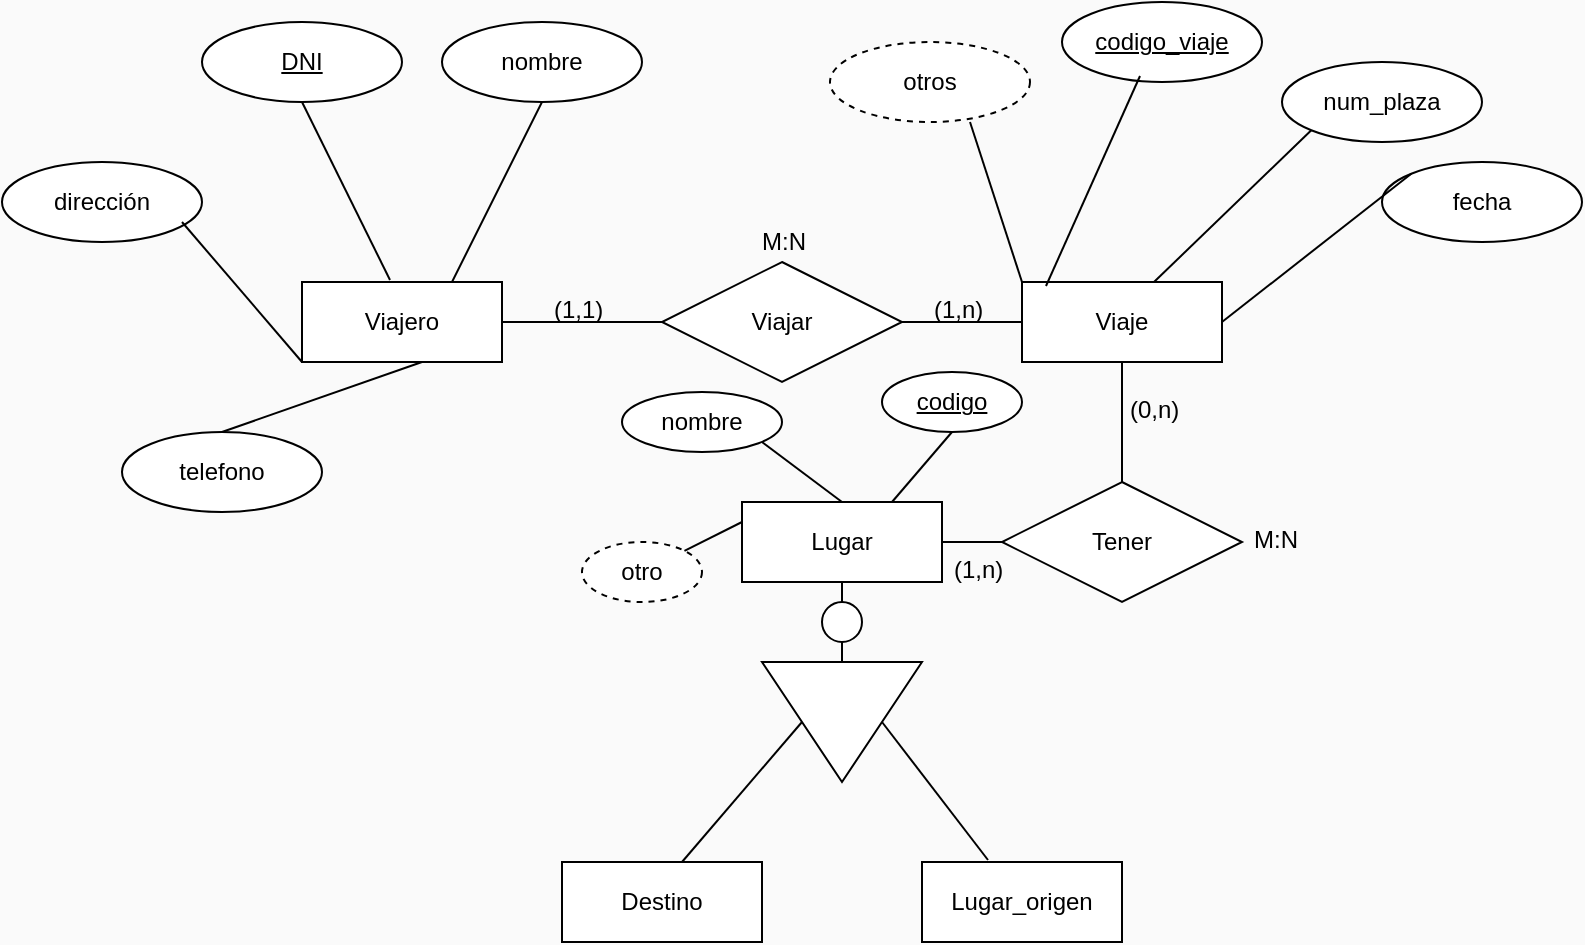 <mxfile>
    <diagram id="9gmPtXRNc9jEOyeB7arF" name="Page-1">
        <mxGraphModel dx="1783" dy="683" grid="1" gridSize="10" guides="1" tooltips="1" connect="1" arrows="1" fold="1" page="1" pageScale="1" pageWidth="850" pageHeight="1100" background="light-dark(#fafafa, #121212)" math="0" shadow="0">
            <root>
                <mxCell id="0"/>
                <mxCell id="1" parent="0"/>
                <mxCell id="3" value="Viajero" style="whiteSpace=wrap;html=1;align=center;" vertex="1" parent="1">
                    <mxGeometry x="80" y="190" width="100" height="40" as="geometry"/>
                </mxCell>
                <mxCell id="5" value="Viajar" style="shape=rhombus;perimeter=rhombusPerimeter;whiteSpace=wrap;html=1;align=center;" vertex="1" parent="1">
                    <mxGeometry x="260" y="180" width="120" height="60" as="geometry"/>
                </mxCell>
                <mxCell id="6" value="Viaje" style="whiteSpace=wrap;html=1;align=center;" vertex="1" parent="1">
                    <mxGeometry x="440" y="190" width="100" height="40" as="geometry"/>
                </mxCell>
                <mxCell id="11" value="Tener" style="shape=rhombus;perimeter=rhombusPerimeter;whiteSpace=wrap;html=1;align=center;" vertex="1" parent="1">
                    <mxGeometry x="430" y="290" width="120" height="60" as="geometry"/>
                </mxCell>
                <mxCell id="13" value="Lugar" style="whiteSpace=wrap;html=1;align=center;" vertex="1" parent="1">
                    <mxGeometry x="300" y="300" width="100" height="40" as="geometry"/>
                </mxCell>
                <mxCell id="14" value="" style="triangle;whiteSpace=wrap;html=1;rotation=90;" vertex="1" parent="1">
                    <mxGeometry x="320" y="370" width="60" height="80" as="geometry"/>
                </mxCell>
                <mxCell id="18" value="Destino" style="whiteSpace=wrap;html=1;align=center;" vertex="1" parent="1">
                    <mxGeometry x="210" y="480" width="100" height="40" as="geometry"/>
                </mxCell>
                <mxCell id="19" value="Lugar_origen" style="whiteSpace=wrap;html=1;align=center;" vertex="1" parent="1">
                    <mxGeometry x="390" y="480" width="100" height="40" as="geometry"/>
                </mxCell>
                <mxCell id="20" value="DNI" style="ellipse;whiteSpace=wrap;html=1;align=center;fontStyle=4;" vertex="1" parent="1">
                    <mxGeometry x="30" y="60" width="100" height="40" as="geometry"/>
                </mxCell>
                <mxCell id="22" value="nombre" style="ellipse;whiteSpace=wrap;html=1;align=center;" vertex="1" parent="1">
                    <mxGeometry x="150" y="60" width="100" height="40" as="geometry"/>
                </mxCell>
                <mxCell id="25" value="dirección" style="ellipse;whiteSpace=wrap;html=1;align=center;" vertex="1" parent="1">
                    <mxGeometry x="-70" y="130" width="100" height="40" as="geometry"/>
                </mxCell>
                <mxCell id="27" value="telefono" style="ellipse;whiteSpace=wrap;html=1;align=center;" vertex="1" parent="1">
                    <mxGeometry x="-10" y="265" width="100" height="40" as="geometry"/>
                </mxCell>
                <mxCell id="29" value="codigo_viaje" style="ellipse;whiteSpace=wrap;html=1;align=center;fontStyle=4;" vertex="1" parent="1">
                    <mxGeometry x="460" y="50" width="100" height="40" as="geometry"/>
                </mxCell>
                <mxCell id="31" value="num_plaza" style="ellipse;whiteSpace=wrap;html=1;align=center;" vertex="1" parent="1">
                    <mxGeometry x="570" y="80" width="100" height="40" as="geometry"/>
                </mxCell>
                <mxCell id="33" value="fecha" style="ellipse;whiteSpace=wrap;html=1;align=center;" vertex="1" parent="1">
                    <mxGeometry x="620" y="130" width="100" height="40" as="geometry"/>
                </mxCell>
                <mxCell id="35" value="otros" style="ellipse;whiteSpace=wrap;html=1;align=center;dashed=1;" vertex="1" parent="1">
                    <mxGeometry x="344" y="70" width="100" height="40" as="geometry"/>
                </mxCell>
                <mxCell id="37" value="codigo" style="ellipse;whiteSpace=wrap;html=1;align=center;fontStyle=4;" vertex="1" parent="1">
                    <mxGeometry x="370" y="235" width="70" height="30" as="geometry"/>
                </mxCell>
                <mxCell id="39" value="nombre" style="ellipse;whiteSpace=wrap;html=1;align=center;" vertex="1" parent="1">
                    <mxGeometry x="240" y="245" width="80" height="30" as="geometry"/>
                </mxCell>
                <mxCell id="42" value="otro" style="ellipse;whiteSpace=wrap;html=1;align=center;dashed=1;" vertex="1" parent="1">
                    <mxGeometry x="220" y="320" width="60" height="30" as="geometry"/>
                </mxCell>
                <mxCell id="44" value="(1,1)" style="text;strokeColor=none;fillColor=none;spacingLeft=4;spacingRight=4;overflow=hidden;rotatable=0;points=[[0,0.5],[1,0.5]];portConstraint=eastwest;fontSize=12;whiteSpace=wrap;html=1;" vertex="1" parent="1">
                    <mxGeometry x="200" y="190" width="40" height="30" as="geometry"/>
                </mxCell>
                <mxCell id="45" value="(1,n)" style="text;strokeColor=none;fillColor=none;spacingLeft=4;spacingRight=4;overflow=hidden;rotatable=0;points=[[0,0.5],[1,0.5]];portConstraint=eastwest;fontSize=12;whiteSpace=wrap;html=1;" vertex="1" parent="1">
                    <mxGeometry x="390" y="190" width="40" height="30" as="geometry"/>
                </mxCell>
                <mxCell id="46" value="M:N" style="text;strokeColor=none;fillColor=none;spacingLeft=4;spacingRight=4;overflow=hidden;rotatable=0;points=[[0,0.5],[1,0.5]];portConstraint=eastwest;fontSize=12;whiteSpace=wrap;html=1;" vertex="1" parent="1">
                    <mxGeometry x="304" y="156" width="40" height="30" as="geometry"/>
                </mxCell>
                <mxCell id="47" value="(0,n)" style="text;strokeColor=none;fillColor=none;spacingLeft=4;spacingRight=4;overflow=hidden;rotatable=0;points=[[0,0.5],[1,0.5]];portConstraint=eastwest;fontSize=12;whiteSpace=wrap;html=1;" vertex="1" parent="1">
                    <mxGeometry x="488" y="240" width="40" height="30" as="geometry"/>
                </mxCell>
                <mxCell id="48" value="(1,n)" style="text;strokeColor=none;fillColor=none;spacingLeft=4;spacingRight=4;overflow=hidden;rotatable=0;points=[[0,0.5],[1,0.5]];portConstraint=eastwest;fontSize=12;whiteSpace=wrap;html=1;" vertex="1" parent="1">
                    <mxGeometry x="400" y="320" width="40" height="30" as="geometry"/>
                </mxCell>
                <mxCell id="49" value="M:N" style="text;strokeColor=none;fillColor=none;spacingLeft=4;spacingRight=4;overflow=hidden;rotatable=0;points=[[0,0.5],[1,0.5]];portConstraint=eastwest;fontSize=12;whiteSpace=wrap;html=1;" vertex="1" parent="1">
                    <mxGeometry x="550" y="305" width="40" height="30" as="geometry"/>
                </mxCell>
                <mxCell id="51" value="" style="endArrow=none;html=1;rounded=0;entryX=0.5;entryY=1;entryDx=0;entryDy=0;exitX=0.75;exitY=0;exitDx=0;exitDy=0;" edge="1" parent="1" source="3" target="22">
                    <mxGeometry relative="1" as="geometry">
                        <mxPoint x="80" y="160" as="sourcePoint"/>
                        <mxPoint x="240" y="160" as="targetPoint"/>
                    </mxGeometry>
                </mxCell>
                <mxCell id="52" value="" style="endArrow=none;html=1;rounded=0;exitX=0.5;exitY=1;exitDx=0;exitDy=0;entryX=0.44;entryY=-0.025;entryDx=0;entryDy=0;entryPerimeter=0;" edge="1" parent="1" source="20" target="3">
                    <mxGeometry relative="1" as="geometry">
                        <mxPoint x="70" y="179" as="sourcePoint"/>
                        <mxPoint x="230" y="179" as="targetPoint"/>
                    </mxGeometry>
                </mxCell>
                <mxCell id="53" value="" style="endArrow=none;html=1;rounded=0;exitX=0.6;exitY=1;exitDx=0;exitDy=0;exitPerimeter=0;entryX=0.5;entryY=0;entryDx=0;entryDy=0;" edge="1" parent="1" source="3" target="27">
                    <mxGeometry relative="1" as="geometry">
                        <mxPoint x="120" y="265" as="sourcePoint"/>
                        <mxPoint x="280" y="265" as="targetPoint"/>
                    </mxGeometry>
                </mxCell>
                <mxCell id="54" value="" style="endArrow=none;html=1;rounded=0;exitX=0;exitY=1;exitDx=0;exitDy=0;" edge="1" parent="1" source="3">
                    <mxGeometry relative="1" as="geometry">
                        <mxPoint x="70" y="239" as="sourcePoint"/>
                        <mxPoint x="20" y="160" as="targetPoint"/>
                    </mxGeometry>
                </mxCell>
                <mxCell id="55" value="" style="endArrow=none;html=1;rounded=0;exitX=1;exitY=0.5;exitDx=0;exitDy=0;entryX=0;entryY=0.5;entryDx=0;entryDy=0;" edge="1" parent="1" source="3" target="5">
                    <mxGeometry relative="1" as="geometry">
                        <mxPoint x="230" y="320" as="sourcePoint"/>
                        <mxPoint x="390" y="320" as="targetPoint"/>
                    </mxGeometry>
                </mxCell>
                <mxCell id="56" value="" style="endArrow=none;html=1;rounded=0;exitX=1;exitY=0.5;exitDx=0;exitDy=0;entryX=0;entryY=0.5;entryDx=0;entryDy=0;" edge="1" parent="1" source="5" target="6">
                    <mxGeometry relative="1" as="geometry">
                        <mxPoint x="230" y="320" as="sourcePoint"/>
                        <mxPoint x="390" y="320" as="targetPoint"/>
                    </mxGeometry>
                </mxCell>
                <mxCell id="57" value="" style="endArrow=none;html=1;rounded=0;entryX=0.39;entryY=0.925;entryDx=0;entryDy=0;entryPerimeter=0;exitX=0.12;exitY=0.05;exitDx=0;exitDy=0;exitPerimeter=0;" edge="1" parent="1" source="6" target="29">
                    <mxGeometry relative="1" as="geometry">
                        <mxPoint x="230" y="320" as="sourcePoint"/>
                        <mxPoint x="390" y="320" as="targetPoint"/>
                    </mxGeometry>
                </mxCell>
                <mxCell id="58" value="" style="endArrow=none;html=1;rounded=0;entryX=0;entryY=1;entryDx=0;entryDy=0;exitX=0.66;exitY=0;exitDx=0;exitDy=0;exitPerimeter=0;" edge="1" parent="1" source="6" target="31">
                    <mxGeometry relative="1" as="geometry">
                        <mxPoint x="230" y="320" as="sourcePoint"/>
                        <mxPoint x="390" y="320" as="targetPoint"/>
                    </mxGeometry>
                </mxCell>
                <mxCell id="59" value="" style="endArrow=none;html=1;rounded=0;entryX=0;entryY=0;entryDx=0;entryDy=0;exitX=1;exitY=0.5;exitDx=0;exitDy=0;" edge="1" parent="1" source="6" target="33">
                    <mxGeometry relative="1" as="geometry">
                        <mxPoint x="230" y="320" as="sourcePoint"/>
                        <mxPoint x="390" y="320" as="targetPoint"/>
                    </mxGeometry>
                </mxCell>
                <mxCell id="60" value="" style="endArrow=none;html=1;rounded=0;exitX=0;exitY=0;exitDx=0;exitDy=0;entryX=0.7;entryY=1;entryDx=0;entryDy=0;entryPerimeter=0;" edge="1" parent="1" source="6" target="35">
                    <mxGeometry relative="1" as="geometry">
                        <mxPoint x="230" y="320" as="sourcePoint"/>
                        <mxPoint x="410" y="140" as="targetPoint"/>
                    </mxGeometry>
                </mxCell>
                <mxCell id="61" value="" style="endArrow=none;html=1;rounded=0;entryX=0.5;entryY=1;entryDx=0;entryDy=0;exitX=0.5;exitY=0;exitDx=0;exitDy=0;" edge="1" parent="1" source="11" target="6">
                    <mxGeometry relative="1" as="geometry">
                        <mxPoint x="230" y="320" as="sourcePoint"/>
                        <mxPoint x="390" y="320" as="targetPoint"/>
                    </mxGeometry>
                </mxCell>
                <mxCell id="62" value="" style="endArrow=none;html=1;rounded=0;entryX=0;entryY=0.5;entryDx=0;entryDy=0;exitX=1;exitY=0.5;exitDx=0;exitDy=0;" edge="1" parent="1" source="13" target="11">
                    <mxGeometry relative="1" as="geometry">
                        <mxPoint x="230" y="320" as="sourcePoint"/>
                        <mxPoint x="390" y="320" as="targetPoint"/>
                    </mxGeometry>
                </mxCell>
                <mxCell id="63" value="" style="endArrow=none;html=1;rounded=0;entryX=0.5;entryY=1;entryDx=0;entryDy=0;exitX=0.75;exitY=0;exitDx=0;exitDy=0;" edge="1" parent="1" source="13" target="37">
                    <mxGeometry relative="1" as="geometry">
                        <mxPoint x="230" y="320" as="sourcePoint"/>
                        <mxPoint x="390" y="320" as="targetPoint"/>
                    </mxGeometry>
                </mxCell>
                <mxCell id="64" value="" style="endArrow=none;html=1;rounded=0;entryX=0.875;entryY=0.833;entryDx=0;entryDy=0;entryPerimeter=0;exitX=0.5;exitY=0;exitDx=0;exitDy=0;" edge="1" parent="1" source="13" target="39">
                    <mxGeometry relative="1" as="geometry">
                        <mxPoint x="230" y="320" as="sourcePoint"/>
                        <mxPoint x="390" y="320" as="targetPoint"/>
                    </mxGeometry>
                </mxCell>
                <mxCell id="65" value="" style="endArrow=none;html=1;rounded=0;exitX=1;exitY=0;exitDx=0;exitDy=0;entryX=0;entryY=0.25;entryDx=0;entryDy=0;" edge="1" parent="1" source="42" target="13">
                    <mxGeometry relative="1" as="geometry">
                        <mxPoint x="230" y="320" as="sourcePoint"/>
                        <mxPoint x="390" y="320" as="targetPoint"/>
                    </mxGeometry>
                </mxCell>
                <mxCell id="66" value="" style="endArrow=none;html=1;rounded=0;entryX=0.5;entryY=1;entryDx=0;entryDy=0;exitX=0;exitY=0.5;exitDx=0;exitDy=0;" edge="1" parent="1" source="14" target="13">
                    <mxGeometry relative="1" as="geometry">
                        <mxPoint x="230" y="320" as="sourcePoint"/>
                        <mxPoint x="390" y="320" as="targetPoint"/>
                    </mxGeometry>
                </mxCell>
                <mxCell id="67" value="" style="endArrow=none;html=1;rounded=0;entryX=0.33;entryY=-0.025;entryDx=0;entryDy=0;entryPerimeter=0;exitX=0.5;exitY=0;exitDx=0;exitDy=0;" edge="1" parent="1" source="14" target="19">
                    <mxGeometry relative="1" as="geometry">
                        <mxPoint x="230" y="320" as="sourcePoint"/>
                        <mxPoint x="390" y="320" as="targetPoint"/>
                    </mxGeometry>
                </mxCell>
                <mxCell id="68" value="" style="endArrow=none;html=1;rounded=0;entryX=0.5;entryY=1;entryDx=0;entryDy=0;exitX=0.6;exitY=0;exitDx=0;exitDy=0;exitPerimeter=0;" edge="1" parent="1" source="18" target="14">
                    <mxGeometry relative="1" as="geometry">
                        <mxPoint x="230" y="320" as="sourcePoint"/>
                        <mxPoint x="390" y="320" as="targetPoint"/>
                    </mxGeometry>
                </mxCell>
                <mxCell id="69" value="" style="ellipse;whiteSpace=wrap;html=1;aspect=fixed;" vertex="1" parent="1">
                    <mxGeometry x="340" y="350" width="20" height="20" as="geometry"/>
                </mxCell>
            </root>
        </mxGraphModel>
    </diagram>
</mxfile>